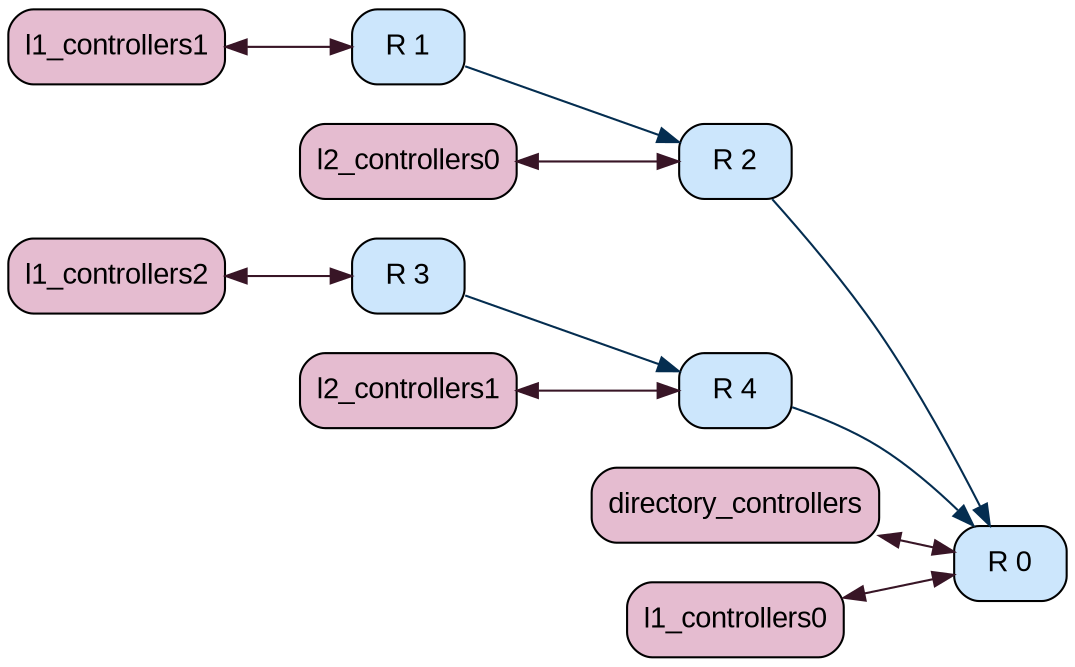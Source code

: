 graph G {
rankdir=LR;
"board.cache_hierarchy.ruby_system.network.xbar" [color="#000000", fillcolor="#cce6fc", fontcolor="#000000", fontname=Arial, fontsize=14, label="R 0", shape=Mrecord, style="rounded, filled"];
"board.cache_hierarchy.ruby_system.network.l1_switch_0" [color="#000000", fillcolor="#cce6fc", fontcolor="#000000", fontname=Arial, fontsize=14, label="R 1", shape=Mrecord, style="rounded, filled"];
"board.cache_hierarchy.ruby_system.network.l2_switch_0" [color="#000000", fillcolor="#cce6fc", fontcolor="#000000", fontname=Arial, fontsize=14, label="R 2", shape=Mrecord, style="rounded, filled"];
"board.cache_hierarchy.ruby_system.network.l1_switch_1" [color="#000000", fillcolor="#cce6fc", fontcolor="#000000", fontname=Arial, fontsize=14, label="R 3", shape=Mrecord, style="rounded, filled"];
"board.cache_hierarchy.ruby_system.network.l2_switch_1" [color="#000000", fillcolor="#cce6fc", fontcolor="#000000", fontname=Arial, fontsize=14, label="R 4", shape=Mrecord, style="rounded, filled"];
"board.cache_hierarchy.ruby_system.network.l1_switch_0" -- "board.cache_hierarchy.ruby_system.network.l2_switch_0"  [color="#042d50", dir=forward, weight=0.5];
"board.cache_hierarchy.ruby_system.network.l2_switch_0" -- "board.cache_hierarchy.ruby_system.network.xbar"  [color="#042d50", dir=forward, weight=0.5];
"board.cache_hierarchy.ruby_system.network.l1_switch_1" -- "board.cache_hierarchy.ruby_system.network.l2_switch_1"  [color="#042d50", dir=forward, weight=0.5];
"board.cache_hierarchy.ruby_system.network.l2_switch_1" -- "board.cache_hierarchy.ruby_system.network.xbar"  [color="#042d50", dir=forward, weight=0.5];
"board.cache_hierarchy.ruby_system.l1_controllers1" [color="#000000", fillcolor="#e5bcd0", fontcolor="#000000", fontname=Arial, fontsize=14, label=l1_controllers1, shape=Mrecord, style="rounded, filled"];
"board.cache_hierarchy.ruby_system.l1_controllers1" -- "board.cache_hierarchy.ruby_system.network.l1_switch_0"  [color="#381526", dir=both, weight=1.0];
"board.cache_hierarchy.ruby_system.l2_controllers0" [color="#000000", fillcolor="#e5bcd0", fontcolor="#000000", fontname=Arial, fontsize=14, label=l2_controllers0, shape=Mrecord, style="rounded, filled"];
"board.cache_hierarchy.ruby_system.l2_controllers0" -- "board.cache_hierarchy.ruby_system.network.l2_switch_0"  [color="#381526", dir=both, weight=1.0];
"board.cache_hierarchy.ruby_system.l1_controllers2" [color="#000000", fillcolor="#e5bcd0", fontcolor="#000000", fontname=Arial, fontsize=14, label=l1_controllers2, shape=Mrecord, style="rounded, filled"];
"board.cache_hierarchy.ruby_system.l1_controllers2" -- "board.cache_hierarchy.ruby_system.network.l1_switch_1"  [color="#381526", dir=both, weight=1.0];
"board.cache_hierarchy.ruby_system.l2_controllers1" [color="#000000", fillcolor="#e5bcd0", fontcolor="#000000", fontname=Arial, fontsize=14, label=l2_controllers1, shape=Mrecord, style="rounded, filled"];
"board.cache_hierarchy.ruby_system.l2_controllers1" -- "board.cache_hierarchy.ruby_system.network.l2_switch_1"  [color="#381526", dir=both, weight=1.0];
"board.cache_hierarchy.ruby_system.directory_controllers" [color="#000000", fillcolor="#e5bcd0", fontcolor="#000000", fontname=Arial, fontsize=14, label=directory_controllers, shape=Mrecord, style="rounded, filled"];
"board.cache_hierarchy.ruby_system.directory_controllers" -- "board.cache_hierarchy.ruby_system.network.xbar"  [color="#381526", dir=both, weight=1.0];
"board.cache_hierarchy.ruby_system.l1_controllers0" [color="#000000", fillcolor="#e5bcd0", fontcolor="#000000", fontname=Arial, fontsize=14, label=l1_controllers0, shape=Mrecord, style="rounded, filled"];
"board.cache_hierarchy.ruby_system.l1_controllers0" -- "board.cache_hierarchy.ruby_system.network.xbar"  [color="#381526", dir=both, weight=1.0];
}
